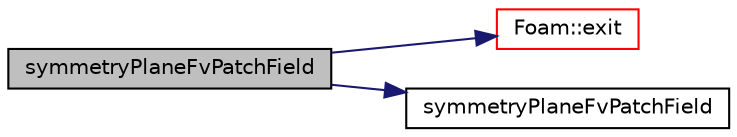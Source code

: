 digraph "symmetryPlaneFvPatchField"
{
  bgcolor="transparent";
  edge [fontname="Helvetica",fontsize="10",labelfontname="Helvetica",labelfontsize="10"];
  node [fontname="Helvetica",fontsize="10",shape=record];
  rankdir="LR";
  Node56 [label="symmetryPlaneFvPatchField",height=0.2,width=0.4,color="black", fillcolor="grey75", style="filled", fontcolor="black"];
  Node56 -> Node57 [color="midnightblue",fontsize="10",style="solid",fontname="Helvetica"];
  Node57 [label="Foam::exit",height=0.2,width=0.4,color="red",URL="$a21851.html#a06ca7250d8e89caf05243ec094843642"];
  Node56 -> Node106 [color="midnightblue",fontsize="10",style="solid",fontname="Helvetica"];
  Node106 [label="symmetryPlaneFvPatchField",height=0.2,width=0.4,color="black",URL="$a22845.html#a5fadfc85abcb1edfced04455ec801bd7",tooltip="Construct from patch and internal field. "];
}
